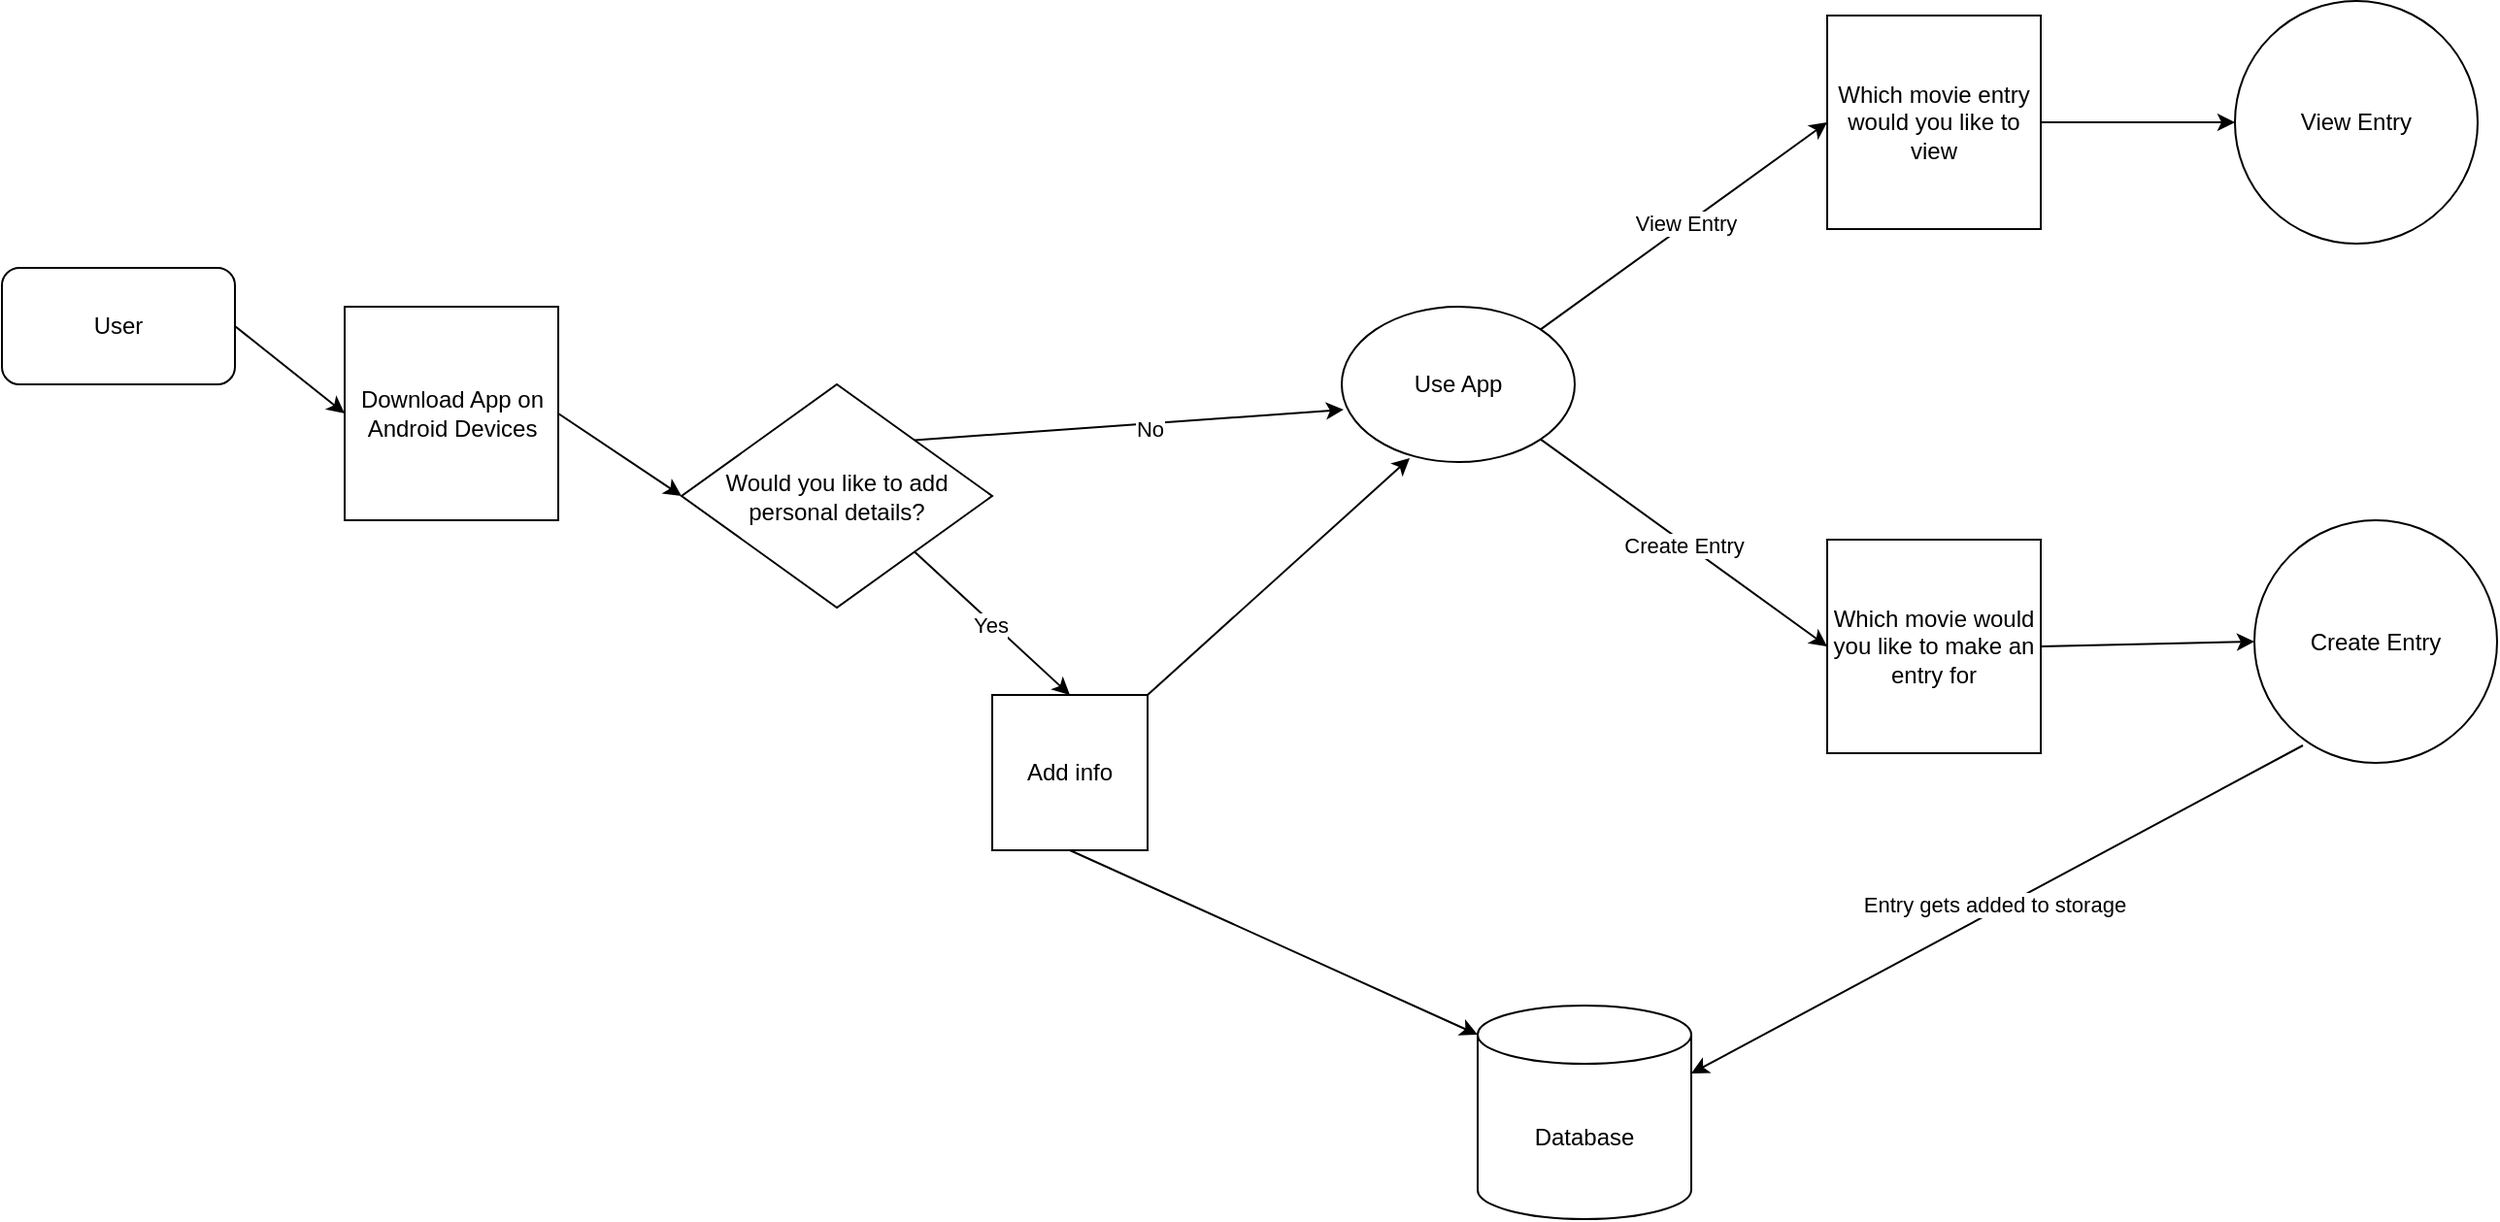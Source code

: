 <mxfile version="24.7.16">
  <diagram id="C5RBs43oDa-KdzZeNtuy" name="Page-1">
    <mxGraphModel dx="2901" dy="1152" grid="1" gridSize="10" guides="1" tooltips="1" connect="1" arrows="1" fold="1" page="1" pageScale="1" pageWidth="827" pageHeight="1169" math="0" shadow="0">
      <root>
        <mxCell id="WIyWlLk6GJQsqaUBKTNV-0" />
        <mxCell id="WIyWlLk6GJQsqaUBKTNV-1" parent="WIyWlLk6GJQsqaUBKTNV-0" />
        <mxCell id="G0B9y1jVvnpXi2dd95Ep-16" value="User" style="rounded=1;whiteSpace=wrap;html=1;" vertex="1" parent="WIyWlLk6GJQsqaUBKTNV-1">
          <mxGeometry x="-590" y="250" width="120" height="60" as="geometry" />
        </mxCell>
        <mxCell id="G0B9y1jVvnpXi2dd95Ep-17" value="" style="endArrow=classic;html=1;rounded=0;entryX=0;entryY=0.5;entryDx=0;entryDy=0;" edge="1" parent="WIyWlLk6GJQsqaUBKTNV-1" target="G0B9y1jVvnpXi2dd95Ep-18">
          <mxGeometry width="50" height="50" relative="1" as="geometry">
            <mxPoint x="-470" y="280" as="sourcePoint" />
            <mxPoint x="-400" y="280" as="targetPoint" />
          </mxGeometry>
        </mxCell>
        <mxCell id="G0B9y1jVvnpXi2dd95Ep-18" value="Download App on Android Devices" style="whiteSpace=wrap;html=1;aspect=fixed;" vertex="1" parent="WIyWlLk6GJQsqaUBKTNV-1">
          <mxGeometry x="-413.5" y="270" width="110" height="110" as="geometry" />
        </mxCell>
        <mxCell id="G0B9y1jVvnpXi2dd95Ep-19" value="Would you like to add personal details?" style="rhombus;whiteSpace=wrap;html=1;" vertex="1" parent="WIyWlLk6GJQsqaUBKTNV-1">
          <mxGeometry x="-240" y="310" width="160" height="115" as="geometry" />
        </mxCell>
        <mxCell id="G0B9y1jVvnpXi2dd95Ep-20" value="" style="endArrow=classic;html=1;rounded=0;entryX=0;entryY=0.5;entryDx=0;entryDy=0;exitX=1;exitY=0.5;exitDx=0;exitDy=0;" edge="1" parent="WIyWlLk6GJQsqaUBKTNV-1" source="G0B9y1jVvnpXi2dd95Ep-18" target="G0B9y1jVvnpXi2dd95Ep-19">
          <mxGeometry width="50" height="50" relative="1" as="geometry">
            <mxPoint x="-290" y="280" as="sourcePoint" />
            <mxPoint x="-240" y="230" as="targetPoint" />
          </mxGeometry>
        </mxCell>
        <mxCell id="G0B9y1jVvnpXi2dd95Ep-21" value="" style="endArrow=classic;html=1;rounded=0;exitX=1;exitY=1;exitDx=0;exitDy=0;entryX=0.5;entryY=0;entryDx=0;entryDy=0;" edge="1" parent="WIyWlLk6GJQsqaUBKTNV-1" source="G0B9y1jVvnpXi2dd95Ep-19" target="G0B9y1jVvnpXi2dd95Ep-24">
          <mxGeometry width="50" height="50" relative="1" as="geometry">
            <mxPoint x="-100" y="310" as="sourcePoint" />
            <mxPoint x="20" y="380" as="targetPoint" />
          </mxGeometry>
        </mxCell>
        <mxCell id="G0B9y1jVvnpXi2dd95Ep-22" value="Yes" style="edgeLabel;html=1;align=center;verticalAlign=middle;resizable=0;points=[];" vertex="1" connectable="0" parent="G0B9y1jVvnpXi2dd95Ep-21">
          <mxGeometry x="-0.005" y="-1" relative="1" as="geometry">
            <mxPoint as="offset" />
          </mxGeometry>
        </mxCell>
        <mxCell id="G0B9y1jVvnpXi2dd95Ep-23" value="Database" style="shape=cylinder3;whiteSpace=wrap;html=1;boundedLbl=1;backgroundOutline=1;size=15;" vertex="1" parent="WIyWlLk6GJQsqaUBKTNV-1">
          <mxGeometry x="170" y="630" width="110" height="110" as="geometry" />
        </mxCell>
        <mxCell id="G0B9y1jVvnpXi2dd95Ep-24" value="Add info" style="whiteSpace=wrap;html=1;aspect=fixed;" vertex="1" parent="WIyWlLk6GJQsqaUBKTNV-1">
          <mxGeometry x="-80" y="470" width="80" height="80" as="geometry" />
        </mxCell>
        <mxCell id="G0B9y1jVvnpXi2dd95Ep-25" value="" style="endArrow=classic;html=1;rounded=0;entryX=0;entryY=0;entryDx=0;entryDy=15;entryPerimeter=0;exitX=0.5;exitY=1;exitDx=0;exitDy=0;" edge="1" parent="WIyWlLk6GJQsqaUBKTNV-1" source="G0B9y1jVvnpXi2dd95Ep-24" target="G0B9y1jVvnpXi2dd95Ep-23">
          <mxGeometry width="50" height="50" relative="1" as="geometry">
            <mxPoint x="-50" y="480" as="sourcePoint" />
            <mxPoint x="70" y="380" as="targetPoint" />
          </mxGeometry>
        </mxCell>
        <mxCell id="G0B9y1jVvnpXi2dd95Ep-29" value="" style="endArrow=classic;html=1;rounded=0;entryX=0.008;entryY=0.663;entryDx=0;entryDy=0;entryPerimeter=0;exitX=1;exitY=0;exitDx=0;exitDy=0;" edge="1" parent="WIyWlLk6GJQsqaUBKTNV-1" source="G0B9y1jVvnpXi2dd95Ep-19" target="G0B9y1jVvnpXi2dd95Ep-47">
          <mxGeometry width="50" height="50" relative="1" as="geometry">
            <mxPoint x="-90" y="250" as="sourcePoint" />
            <mxPoint x="102.98" y="342.96" as="targetPoint" />
          </mxGeometry>
        </mxCell>
        <mxCell id="G0B9y1jVvnpXi2dd95Ep-30" value="No" style="edgeLabel;html=1;align=center;verticalAlign=middle;resizable=0;points=[];" vertex="1" connectable="0" parent="G0B9y1jVvnpXi2dd95Ep-29">
          <mxGeometry x="0.09" y="-3" relative="1" as="geometry">
            <mxPoint as="offset" />
          </mxGeometry>
        </mxCell>
        <mxCell id="G0B9y1jVvnpXi2dd95Ep-32" value="" style="endArrow=classic;html=1;rounded=0;entryX=0.292;entryY=0.975;entryDx=0;entryDy=0;exitX=1;exitY=0;exitDx=0;exitDy=0;entryPerimeter=0;" edge="1" parent="WIyWlLk6GJQsqaUBKTNV-1" source="G0B9y1jVvnpXi2dd95Ep-24" target="G0B9y1jVvnpXi2dd95Ep-47">
          <mxGeometry width="50" height="50" relative="1" as="geometry">
            <mxPoint x="60" y="350" as="sourcePoint" />
            <mxPoint x="155" y="390" as="targetPoint" />
          </mxGeometry>
        </mxCell>
        <mxCell id="G0B9y1jVvnpXi2dd95Ep-34" value="" style="endArrow=classic;html=1;rounded=0;exitX=1;exitY=0;exitDx=0;exitDy=0;entryX=0;entryY=0.5;entryDx=0;entryDy=0;" edge="1" parent="WIyWlLk6GJQsqaUBKTNV-1" source="G0B9y1jVvnpXi2dd95Ep-47" target="G0B9y1jVvnpXi2dd95Ep-38">
          <mxGeometry width="50" height="50" relative="1" as="geometry">
            <mxPoint x="197.5" y="270" as="sourcePoint" />
            <mxPoint x="330" y="190" as="targetPoint" />
          </mxGeometry>
        </mxCell>
        <mxCell id="G0B9y1jVvnpXi2dd95Ep-35" value="View Entry" style="edgeLabel;html=1;align=center;verticalAlign=middle;resizable=0;points=[];" vertex="1" connectable="0" parent="G0B9y1jVvnpXi2dd95Ep-34">
          <mxGeometry x="0.009" y="1" relative="1" as="geometry">
            <mxPoint as="offset" />
          </mxGeometry>
        </mxCell>
        <mxCell id="G0B9y1jVvnpXi2dd95Ep-36" value="" style="endArrow=classic;html=1;rounded=0;exitX=1;exitY=1;exitDx=0;exitDy=0;entryX=0;entryY=0.5;entryDx=0;entryDy=0;" edge="1" parent="WIyWlLk6GJQsqaUBKTNV-1" source="G0B9y1jVvnpXi2dd95Ep-47" target="G0B9y1jVvnpXi2dd95Ep-41">
          <mxGeometry width="50" height="50" relative="1" as="geometry">
            <mxPoint x="197.5" y="350" as="sourcePoint" />
            <mxPoint x="310" y="440" as="targetPoint" />
          </mxGeometry>
        </mxCell>
        <mxCell id="G0B9y1jVvnpXi2dd95Ep-37" value="Create Entry" style="edgeLabel;html=1;align=center;verticalAlign=middle;resizable=0;points=[];" vertex="1" connectable="0" parent="G0B9y1jVvnpXi2dd95Ep-36">
          <mxGeometry x="-0.008" relative="1" as="geometry">
            <mxPoint y="1" as="offset" />
          </mxGeometry>
        </mxCell>
        <mxCell id="G0B9y1jVvnpXi2dd95Ep-38" value="Which movie entry would you like to view" style="whiteSpace=wrap;html=1;aspect=fixed;" vertex="1" parent="WIyWlLk6GJQsqaUBKTNV-1">
          <mxGeometry x="350" y="120" width="110" height="110" as="geometry" />
        </mxCell>
        <mxCell id="G0B9y1jVvnpXi2dd95Ep-39" value="View Entry" style="ellipse;whiteSpace=wrap;html=1;aspect=fixed;" vertex="1" parent="WIyWlLk6GJQsqaUBKTNV-1">
          <mxGeometry x="560" y="112.5" width="125" height="125" as="geometry" />
        </mxCell>
        <mxCell id="G0B9y1jVvnpXi2dd95Ep-40" value="" style="endArrow=classic;html=1;rounded=0;exitX=1;exitY=0.5;exitDx=0;exitDy=0;entryX=0;entryY=0.5;entryDx=0;entryDy=0;" edge="1" parent="WIyWlLk6GJQsqaUBKTNV-1" source="G0B9y1jVvnpXi2dd95Ep-38" target="G0B9y1jVvnpXi2dd95Ep-39">
          <mxGeometry width="50" height="50" relative="1" as="geometry">
            <mxPoint x="480" y="180" as="sourcePoint" />
            <mxPoint x="530" y="130" as="targetPoint" />
          </mxGeometry>
        </mxCell>
        <mxCell id="G0B9y1jVvnpXi2dd95Ep-41" value="Which movie would you like to make an entry for" style="whiteSpace=wrap;html=1;aspect=fixed;" vertex="1" parent="WIyWlLk6GJQsqaUBKTNV-1">
          <mxGeometry x="350" y="390" width="110" height="110" as="geometry" />
        </mxCell>
        <mxCell id="G0B9y1jVvnpXi2dd95Ep-42" value="" style="endArrow=classic;html=1;rounded=0;exitX=1;exitY=0.5;exitDx=0;exitDy=0;entryX=0;entryY=0.5;entryDx=0;entryDy=0;" edge="1" parent="WIyWlLk6GJQsqaUBKTNV-1" source="G0B9y1jVvnpXi2dd95Ep-41" target="G0B9y1jVvnpXi2dd95Ep-43">
          <mxGeometry width="50" height="50" relative="1" as="geometry">
            <mxPoint x="480" y="450" as="sourcePoint" />
            <mxPoint x="560" y="445" as="targetPoint" />
          </mxGeometry>
        </mxCell>
        <mxCell id="G0B9y1jVvnpXi2dd95Ep-43" value="Create Entry" style="ellipse;whiteSpace=wrap;html=1;aspect=fixed;" vertex="1" parent="WIyWlLk6GJQsqaUBKTNV-1">
          <mxGeometry x="570" y="380" width="125" height="125" as="geometry" />
        </mxCell>
        <mxCell id="G0B9y1jVvnpXi2dd95Ep-45" value="" style="endArrow=classic;html=1;rounded=0;exitX=0.2;exitY=0.928;exitDx=0;exitDy=0;exitPerimeter=0;entryX=1;entryY=0;entryDx=0;entryDy=35;entryPerimeter=0;" edge="1" parent="WIyWlLk6GJQsqaUBKTNV-1" source="G0B9y1jVvnpXi2dd95Ep-43" target="G0B9y1jVvnpXi2dd95Ep-23">
          <mxGeometry width="50" height="50" relative="1" as="geometry">
            <mxPoint x="480" y="610" as="sourcePoint" />
            <mxPoint x="530" y="560" as="targetPoint" />
          </mxGeometry>
        </mxCell>
        <mxCell id="G0B9y1jVvnpXi2dd95Ep-46" value="Entry gets added to storage" style="edgeLabel;html=1;align=center;verticalAlign=middle;resizable=0;points=[];" vertex="1" connectable="0" parent="G0B9y1jVvnpXi2dd95Ep-45">
          <mxGeometry x="0.001" y="-3" relative="1" as="geometry">
            <mxPoint as="offset" />
          </mxGeometry>
        </mxCell>
        <mxCell id="G0B9y1jVvnpXi2dd95Ep-47" value="Use App" style="ellipse;whiteSpace=wrap;html=1;" vertex="1" parent="WIyWlLk6GJQsqaUBKTNV-1">
          <mxGeometry x="100" y="270" width="120" height="80" as="geometry" />
        </mxCell>
      </root>
    </mxGraphModel>
  </diagram>
</mxfile>
